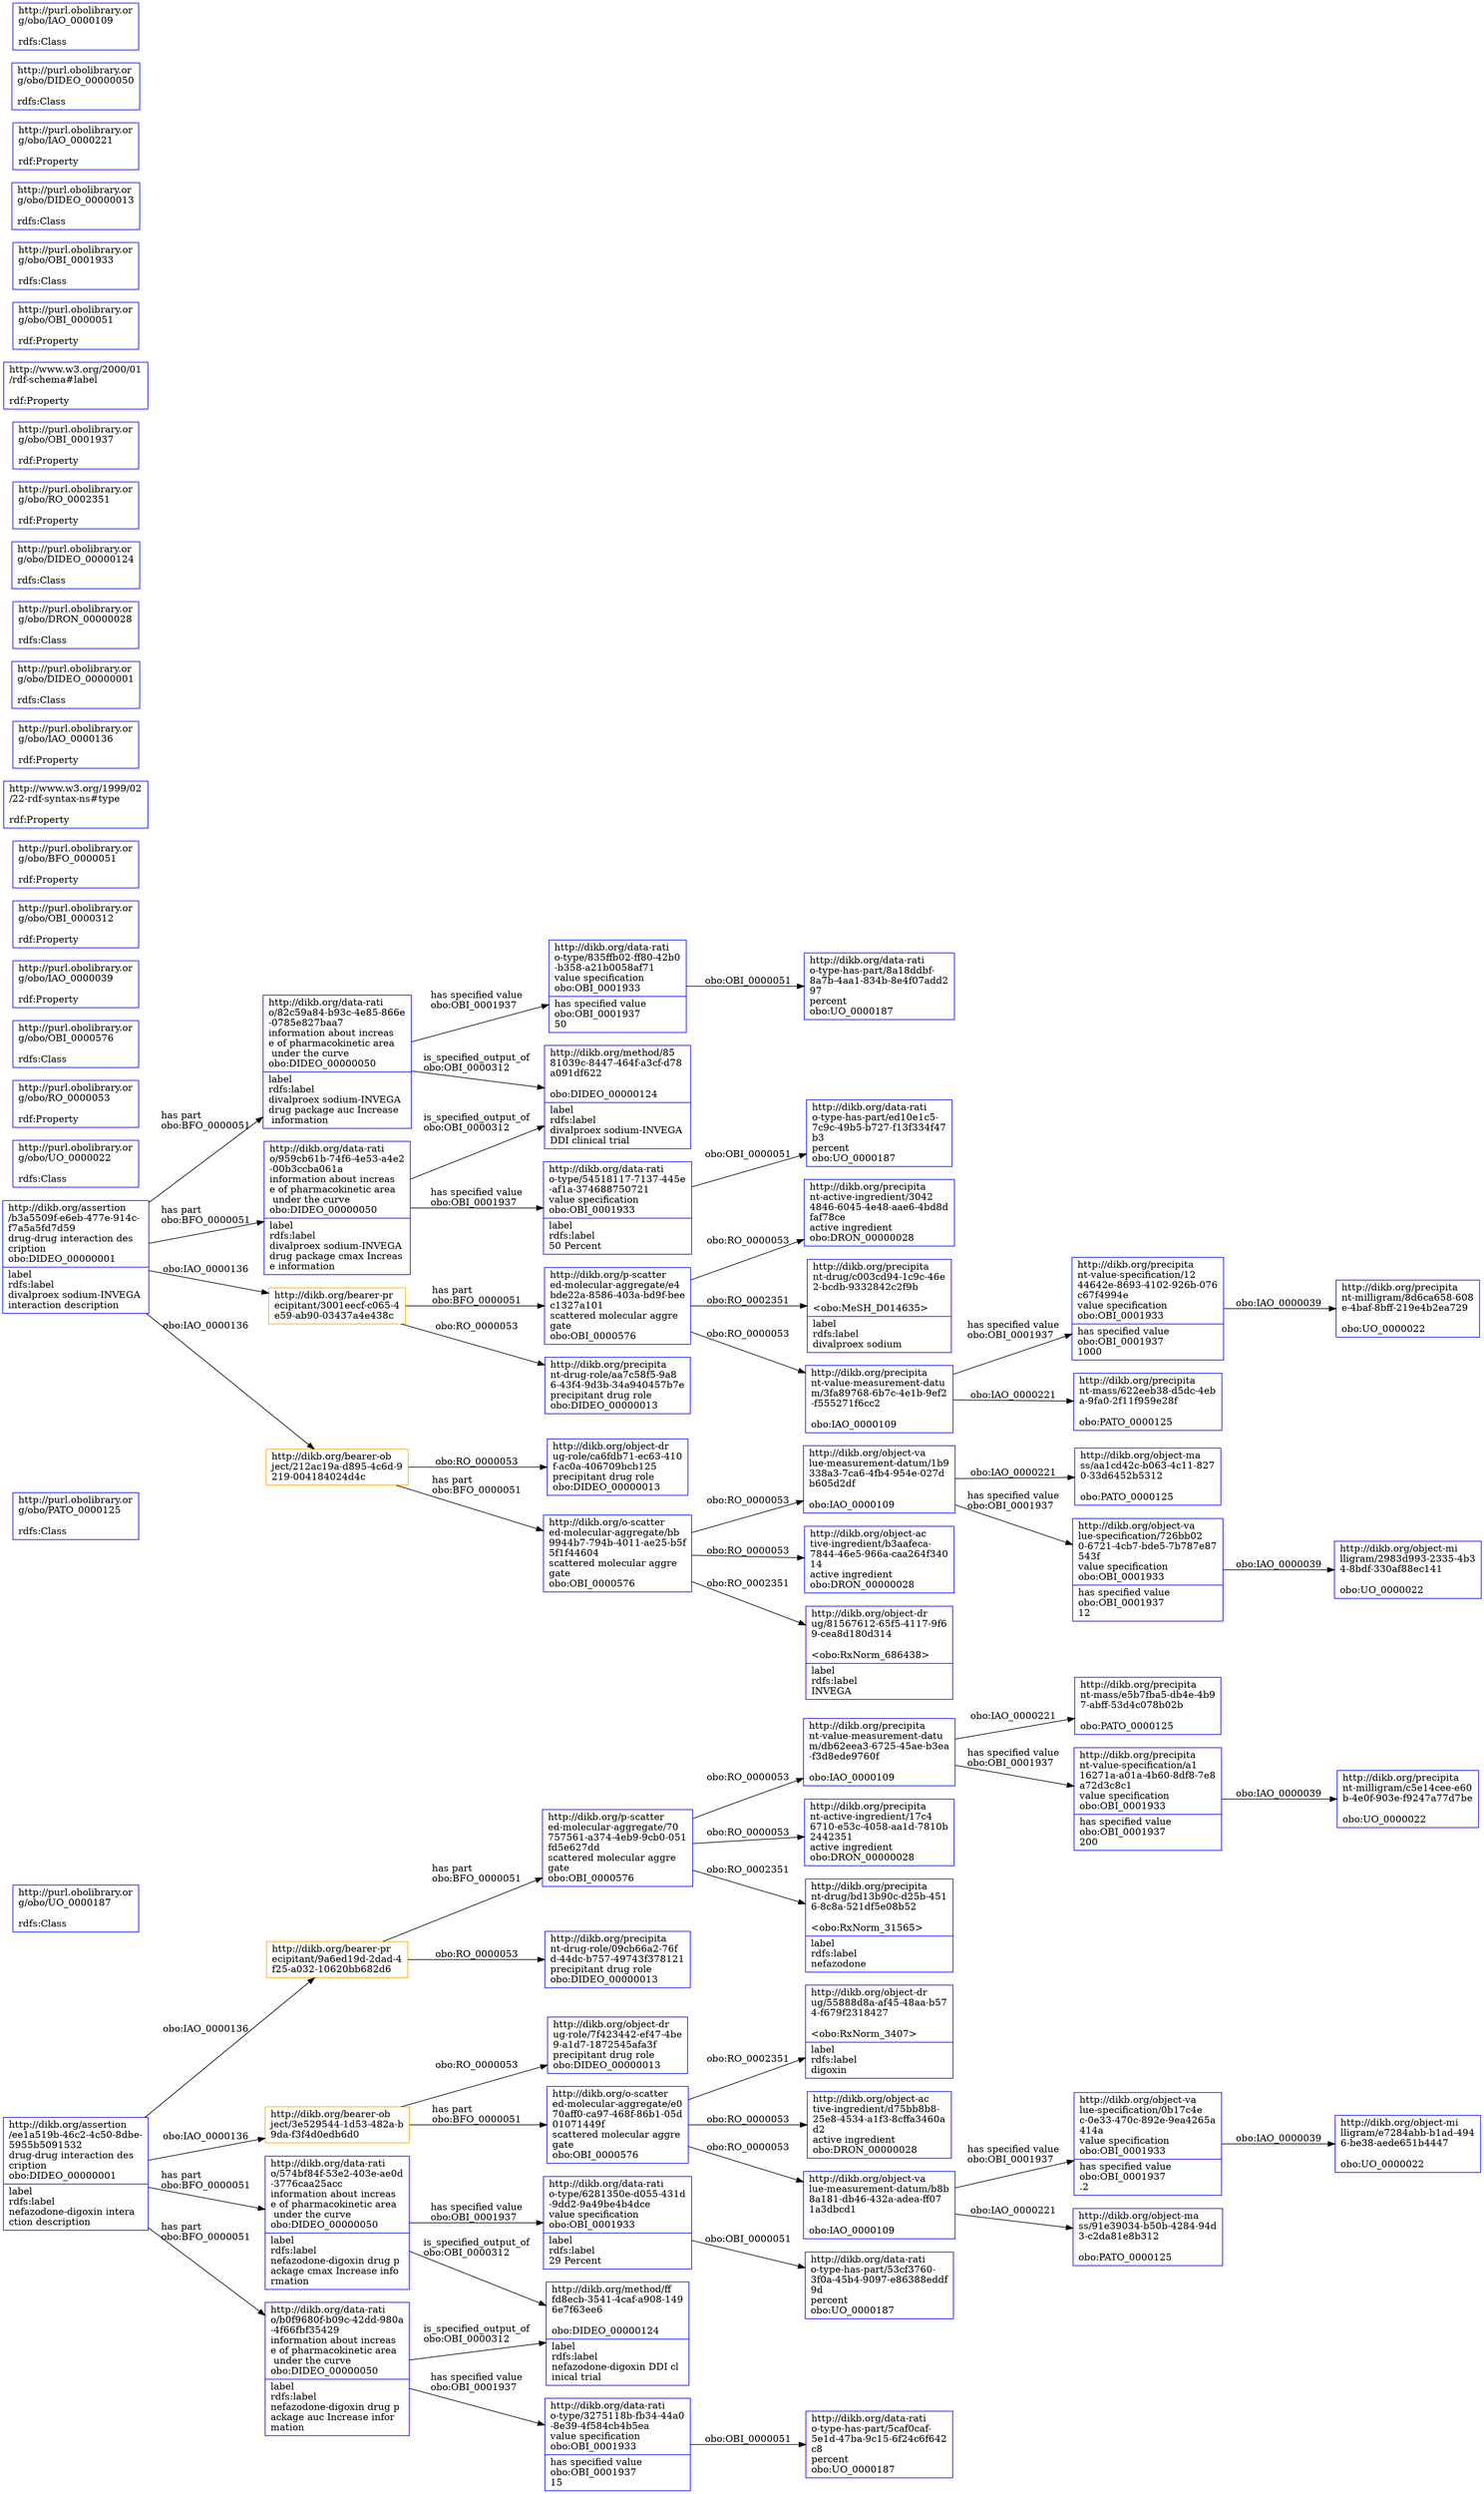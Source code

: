 digraph structs {
rankdir=LR;
g0 [shape=record,label="http://dikb.org/precipita\lnt-drug/bd13b90c-d25b-451\l6-8c8a-521df5e08b52\l\l\<obo:RxNorm_31565\>\l|label\lrdfs:label\lnefazodone\l",color=blue]
g1 [shape=record,label="http://purl.obolibrary.or\lg/obo/UO_0000187\l\lrdfs:Class\l",color=blue]
g2 [shape=record,label="http://purl.obolibrary.or\lg/obo/PATO_0000125\l\lrdfs:Class\l",color=blue]
g3 [shape=record,label="http://dikb.org/method/85\l81039c-8447-464f-a3cf-d78\la091df622\l\lobo:DIDEO_00000124\l|label\lrdfs:label\ldivalproex sodium-INVEGA \lDDI clinical trial\l",color=blue]
g4 [shape=record,label="http://purl.obolibrary.or\lg/obo/UO_0000022\l\lrdfs:Class\l",color=blue]
g5 [shape=record,label="http://dikb.org/precipita\lnt-value-measurement-datu\lm/3fa89768-6b7c-4e1b-9ef2\l-f555271f6cc2\l\lobo:IAO_0000109\l",color=blue]
g5 -> g73 [label="has specified value\lobo:OBI_0001937\l"]
g5 -> g9 [label="\lobo:IAO_0000221\l"]
g6 [shape=record,label="http://purl.obolibrary.or\lg/obo/RO_0000053\l\lrdf:Property\l",color=blue]
g7 [shape=record,label="http://purl.obolibrary.or\lg/obo/OBI_0000576\l\lrdfs:Class\l",color=blue]
g8 [shape=record,label="http://dikb.org/object-va\llue-specification/0b17c4e\lc-0e33-470c-892e-9ea4265a\l414a\lvalue specification\lobo:OBI_0001933\l|has specified value\lobo:OBI_0001937\l.2\l",color=blue]
g8 -> g31 [label="\lobo:IAO_0000039\l"]
g9 [shape=record,label="http://dikb.org/precipita\lnt-mass/622eeb38-d5dc-4eb\la-9fa0-2f11f959e28f\l\lobo:PATO_0000125\l",color=blue]
g10 [shape=record,label="http://purl.obolibrary.or\lg/obo/IAO_0000039\l\lrdf:Property\l",color=blue]
g11 [shape=record,label="http://dikb.org/precipita\lnt-mass/e5b7fba5-db4e-4b9\l7-abff-53d4c078b02b\l\lobo:PATO_0000125\l",color=blue]
g12 [shape=record,label="http://dikb.org/data-rati\lo/82c59a84-b93c-4e85-866e\l-0785e827baa7\linformation about increas\le of pharmacokinetic area\l under the curve\lobo:DIDEO_00000050\l|label\lrdfs:label\ldivalproex sodium-INVEGA \ldrug package auc Increase\l information\l",color=blue]
g12 -> g3 [label="is_specified_output_of\lobo:OBI_0000312\l"]
g12 -> g44 [label="has specified value\lobo:OBI_0001937\l"]
g13 [shape=record,label="http://purl.obolibrary.or\lg/obo/OBI_0000312\l\lrdf:Property\l",color=blue]
g14 [shape=record,label="http://purl.obolibrary.or\lg/obo/BFO_0000051\l\lrdf:Property\l",color=blue]
g15 [shape=record,label="http://dikb.org/object-dr\lug/81567612-65f5-4117-9f6\l9-cea8d180d314\l\l\<obo:RxNorm_686438\>\l|label\lrdfs:label\lINVEGA\l",color=blue]
g16 [shape=record,label="http://dikb.org/precipita\lnt-milligram/8d6ca658-608\le-4baf-8bff-219e4b2ea729\l\lobo:UO_0000022\l",color=blue]
g17 [shape=record,label="http://dikb.org/data-rati\lo-type/54518117-7137-445e\l-af1a-374688750721\lvalue specification\lobo:OBI_0001933\l|label\lrdfs:label\l50 Percent \l",color=blue]
g17 -> g61 [label="\lobo:OBI_0000051\l"]
g18 [shape=record,label="http://www.w3.org/1999/02\l/22-rdf-syntax-ns#type\l\lrdf:Property\l",color=blue]
g19 [shape=record,label="http://dikb.org/object-dr\lug-role/ca6fdb71-ec63-410\lf-ac0a-406709bcb125\lprecipitant drug role\lobo:DIDEO_00000013\l",color=blue]
g20 [shape=record,label="http://dikb.org/data-rati\lo-type-has-part/5caf0caf-\l5e1d-47ba-9c15-6f24c6f642\lc8\lpercent\lobo:UO_0000187\l",color=blue]
g21 [shape=record,label="http://dikb.org/data-rati\lo-type-has-part/53cf3760-\l3f0a-45b4-9097-e86388eddf\l9d\lpercent\lobo:UO_0000187\l",color=blue]
g22 [shape=record,label="http://purl.obolibrary.or\lg/obo/IAO_0000136\l\lrdf:Property\l",color=blue]
g23 [shape=record,label="http://dikb.org/object-dr\lug-role/7f423442-ef47-4be\l9-a1d7-1872545afa3f\lprecipitant drug role\lobo:DIDEO_00000013\l",color=blue]
g24 [shape=record,label="http://purl.obolibrary.or\lg/obo/DIDEO_00000001\l\lrdfs:Class\l",color=blue]
g25 [shape=record,label="http://dikb.org/precipita\lnt-value-specification/a1\l16271a-a01a-4b60-8df8-7e8\la72d3c8c1\lvalue specification\lobo:OBI_0001933\l|has specified value\lobo:OBI_0001937\l200\l",color=blue]
g25 -> g36 [label="\lobo:IAO_0000039\l"]
g26 [shape=record,label="http://purl.obolibrary.or\lg/obo/DRON_00000028\l\lrdfs:Class\l",color=blue]
g27 [shape=record,label="http://purl.obolibrary.or\lg/obo/DIDEO_00000124\l\lrdfs:Class\l",color=blue]
g28 [shape=record,label="http://dikb.org/object-va\llue-measurement-datum/1b9\l338a3-7ca6-4fb4-954e-027d\lb605d2df\l\lobo:IAO_0000109\l",color=blue]
g28 -> g49 [label="\lobo:IAO_0000221\l"]
g28 -> g72 [label="has specified value\lobo:OBI_0001937\l"]
g29 [shape=record,label="http://dikb.org/object-va\llue-measurement-datum/b8b\l8a181-db46-432a-adea-ff07\l1a3dbcd1\l\lobo:IAO_0000109\l",color=blue]
g29 -> g52 [label="\lobo:IAO_0000221\l"]
g29 -> g8 [label="has specified value\lobo:OBI_0001937\l"]
g30 [shape=record,label="http://purl.obolibrary.or\lg/obo/RO_0002351\l\lrdf:Property\l",color=blue]
g31 [shape=record,label="http://dikb.org/object-mi\llligram/e7284abb-b1ad-494\l6-be38-aede651b4447\l\lobo:UO_0000022\l",color=blue]
g32 [shape=record,label="http://dikb.org/method/ff\lfd8ecb-3541-4caf-a908-149\l6e7f63ee6\l\lobo:DIDEO_00000124\l|label\lrdfs:label\lnefazodone-digoxin DDI cl\linical trial\l",color=blue]
g33 [shape=record,label="http://dikb.org/o-scatter\led-molecular-aggregate/e0\l70aff0-ca97-468f-86b1-05d\l01071449f\lscattered molecular aggre\lgate\lobo:OBI_0000576\l",color=blue]
g33 -> g62 [label="\lobo:RO_0002351\l"]
g33 -> g29 [label="\lobo:RO_0000053\l"]
g33 -> g41 [label="\lobo:RO_0000053\l"]
g34 [shape=record,label="http://dikb.org/bearer-ob\lject/3e529544-1d53-482a-b\l9da-f3f4d0edb6d0\l",color=orange]
g34 -> g23 [label="\lobo:RO_0000053\l"]
g34 -> g33 [label="has part\lobo:BFO_0000051\l"]
g35 [shape=record,label="http://dikb.org/data-rati\lo/574bf84f-53e2-403e-ae0d\l-3776caa25acc\linformation about increas\le of pharmacokinetic area\l under the curve\lobo:DIDEO_00000050\l|label\lrdfs:label\lnefazodone-digoxin drug p\lackage cmax Increase info\lrmation\l",color=blue]
g35 -> g59 [label="has specified value\lobo:OBI_0001937\l"]
g35 -> g32 [label="is_specified_output_of\lobo:OBI_0000312\l"]
g36 [shape=record,label="http://dikb.org/precipita\lnt-milligram/c5e14cee-e60\lb-4e0f-903e-f9247a77d7be\l\lobo:UO_0000022\l",color=blue]
g37 [shape=record,label="http://dikb.org/bearer-pr\lecipitant/9a6ed19d-2dad-4\lf25-a032-10620bb682d6\l",color=orange]
g37 -> g43 [label="has part\lobo:BFO_0000051\l"]
g37 -> g66 [label="\lobo:RO_0000053\l"]
g38 [shape=record,label="http://dikb.org/data-rati\lo/b0f9680f-b09c-42dd-980a\l-4f66fbf35429\linformation about increas\le of pharmacokinetic area\l under the curve\lobo:DIDEO_00000050\l|label\lrdfs:label\lnefazodone-digoxin drug p\lackage auc Increase infor\lmation\l",color=blue]
g38 -> g32 [label="is_specified_output_of\lobo:OBI_0000312\l"]
g38 -> g63 [label="has specified value\lobo:OBI_0001937\l"]
g39 [shape=record,label="http://dikb.org/data-rati\lo/959cb61b-74f6-4e53-a4e2\l-00b3ccba061a\linformation about increas\le of pharmacokinetic area\l under the curve\lobo:DIDEO_00000050\l|label\lrdfs:label\ldivalproex sodium-INVEGA \ldrug package cmax Increas\le information\l",color=blue]
g39 -> g3 [label="is_specified_output_of\lobo:OBI_0000312\l"]
g39 -> g17 [label="has specified value\lobo:OBI_0001937\l"]
g40 [shape=record,label="http://purl.obolibrary.or\lg/obo/OBI_0001937\l\lrdf:Property\l",color=blue]
g41 [shape=record,label="http://dikb.org/object-ac\ltive-ingredient/d75bb8b8-\l25e8-4534-a1f3-8cffa3460a\ld2\lactive ingredient\lobo:DRON_00000028\l",color=blue]
g42 [shape=record,label="http://dikb.org/precipita\lnt-active-ingredient/3042\l4846-6045-4e48-aae6-4bd8d\lfaf78ce\lactive ingredient\lobo:DRON_00000028\l",color=blue]
g43 [shape=record,label="http://dikb.org/p-scatter\led-molecular-aggregate/70\l757561-a374-4eb9-9cb0-051\lfd5e627dd\lscattered molecular aggre\lgate\lobo:OBI_0000576\l",color=blue]
g43 -> g64 [label="\lobo:RO_0000053\l"]
g43 -> g0 [label="\lobo:RO_0002351\l"]
g43 -> g55 [label="\lobo:RO_0000053\l"]
g44 [shape=record,label="http://dikb.org/data-rati\lo-type/835ffb02-ff80-42b0\l-b358-a21b0058af71\lvalue specification\lobo:OBI_0001933\l|has specified value\lobo:OBI_0001937\l50\l",color=blue]
g44 -> g69 [label="\lobo:OBI_0000051\l"]
g45 [shape=record,label="http://dikb.org/p-scatter\led-molecular-aggregate/e4\lbde22a-8586-403a-bd9f-bee\lc1327a101\lscattered molecular aggre\lgate\lobo:OBI_0000576\l",color=blue]
g45 -> g5 [label="\lobo:RO_0000053\l"]
g45 -> g48 [label="\lobo:RO_0002351\l"]
g45 -> g42 [label="\lobo:RO_0000053\l"]
g46 [shape=record,label="http://dikb.org/precipita\lnt-drug-role/aa7c58f5-9a8\l6-43f4-9d3b-34a940457b7e\lprecipitant drug role\lobo:DIDEO_00000013\l",color=blue]
g47 [shape=record,label="http://dikb.org/assertion\l/b3a5509f-e6eb-477e-914c-\lf7a5a5fd7d59\ldrug-drug interaction des\lcription\lobo:DIDEO_00000001\l|label\lrdfs:label\ldivalproex sodium-INVEGA \linteraction description\l",color=blue]
g47 -> g12 [label="has part\lobo:BFO_0000051\l"]
g47 -> g50 [label="\lobo:IAO_0000136\l"]
g47 -> g39 [label="has part\lobo:BFO_0000051\l"]
g47 -> g58 [label="\lobo:IAO_0000136\l"]
g48 [shape=record,label="http://dikb.org/precipita\lnt-drug/c003cd94-1c9c-46e\l2-bcdb-9332842c2f9b\l\l\<obo:MeSH_D014635\>\l|label\lrdfs:label\ldivalproex sodium\l",color=blue]
g49 [shape=record,label="http://dikb.org/object-ma\lss/aa1cd42c-b063-4c11-827\l0-33d6452b5312\l\lobo:PATO_0000125\l",color=blue]
g50 [shape=record,label="http://dikb.org/bearer-pr\lecipitant/3001eecf-c065-4\le59-ab90-03437a4e438c\l",color=orange]
g50 -> g46 [label="\lobo:RO_0000053\l"]
g50 -> g45 [label="has part\lobo:BFO_0000051\l"]
g51 [shape=record,label="http://www.w3.org/2000/01\l/rdf-schema#label\l\lrdf:Property\l",color=blue]
g52 [shape=record,label="http://dikb.org/object-ma\lss/91e39034-b50b-4284-94d\l3-c2da81e8b312\l\lobo:PATO_0000125\l",color=blue]
g53 [shape=record,label="http://dikb.org/assertion\l/ee1a519b-46c2-4c50-8dbe-\l5955b5091532\ldrug-drug interaction des\lcription\lobo:DIDEO_00000001\l|label\lrdfs:label\lnefazodone-digoxin intera\lction description\l",color=blue]
g53 -> g34 [label="\lobo:IAO_0000136\l"]
g53 -> g38 [label="has part\lobo:BFO_0000051\l"]
g53 -> g37 [label="\lobo:IAO_0000136\l"]
g53 -> g35 [label="has part\lobo:BFO_0000051\l"]
g54 [shape=record,label="http://dikb.org/object-ac\ltive-ingredient/b3aafeca-\l7844-46e5-966a-caa264f340\l14\lactive ingredient\lobo:DRON_00000028\l",color=blue]
g55 [shape=record,label="http://dikb.org/precipita\lnt-active-ingredient/17c4\l6710-e53c-4058-aa1d-7810b\l2442351\lactive ingredient\lobo:DRON_00000028\l",color=blue]
g56 [shape=record,label="http://purl.obolibrary.or\lg/obo/OBI_0000051\l\lrdf:Property\l",color=blue]
g57 [shape=record,label="http://purl.obolibrary.or\lg/obo/OBI_0001933\l\lrdfs:Class\l",color=blue]
g58 [shape=record,label="http://dikb.org/bearer-ob\lject/212ac19a-d895-4c6d-9\l219-004184024d4c\l",color=orange]
g58 -> g70 [label="has part\lobo:BFO_0000051\l"]
g58 -> g19 [label="\lobo:RO_0000053\l"]
g59 [shape=record,label="http://dikb.org/data-rati\lo-type/6281350e-d055-431d\l-9dd2-9a49be4b4dce\lvalue specification\lobo:OBI_0001933\l|label\lrdfs:label\l29 Percent \l",color=blue]
g59 -> g21 [label="\lobo:OBI_0000051\l"]
g60 [shape=record,label="http://dikb.org/object-mi\llligram/2983d993-2335-4b3\l4-8bdf-330af88ec141\l\lobo:UO_0000022\l",color=blue]
g61 [shape=record,label="http://dikb.org/data-rati\lo-type-has-part/ed10e1c5-\l7c9c-49b5-b727-f13f334f47\lb3\lpercent\lobo:UO_0000187\l",color=blue]
g62 [shape=record,label="http://dikb.org/object-dr\lug/55888d8a-af45-48aa-b57\l4-f679f2318427\l\l\<obo:RxNorm_3407\>\l|label\lrdfs:label\ldigoxin\l",color=blue]
g63 [shape=record,label="http://dikb.org/data-rati\lo-type/3275118b-fb34-44a0\l-8e39-4f584cb4b5ea\lvalue specification\lobo:OBI_0001933\l|has specified value\lobo:OBI_0001937\l15\l",color=blue]
g63 -> g20 [label="\lobo:OBI_0000051\l"]
g64 [shape=record,label="http://dikb.org/precipita\lnt-value-measurement-datu\lm/db62eea3-6725-45ae-b3ea\l-f3d8ede9760f\l\lobo:IAO_0000109\l",color=blue]
g64 -> g25 [label="has specified value\lobo:OBI_0001937\l"]
g64 -> g11 [label="\lobo:IAO_0000221\l"]
g65 [shape=record,label="http://purl.obolibrary.or\lg/obo/DIDEO_00000013\l\lrdfs:Class\l",color=blue]
g66 [shape=record,label="http://dikb.org/precipita\lnt-drug-role/09cb66a2-76f\ld-44dc-b757-49743f378121\lprecipitant drug role\lobo:DIDEO_00000013\l",color=blue]
g67 [shape=record,label="http://purl.obolibrary.or\lg/obo/IAO_0000221\l\lrdf:Property\l",color=blue]
g68 [shape=record,label="http://purl.obolibrary.or\lg/obo/DIDEO_00000050\l\lrdfs:Class\l",color=blue]
g69 [shape=record,label="http://dikb.org/data-rati\lo-type-has-part/8a18ddbf-\l8a7b-4aa1-834b-8e4f07add2\l97\lpercent\lobo:UO_0000187\l",color=blue]
g70 [shape=record,label="http://dikb.org/o-scatter\led-molecular-aggregate/bb\l9944b7-794b-4011-ae25-b5f\l5f1f44604\lscattered molecular aggre\lgate\lobo:OBI_0000576\l",color=blue]
g70 -> g28 [label="\lobo:RO_0000053\l"]
g70 -> g15 [label="\lobo:RO_0002351\l"]
g70 -> g54 [label="\lobo:RO_0000053\l"]
g71 [shape=record,label="http://purl.obolibrary.or\lg/obo/IAO_0000109\l\lrdfs:Class\l",color=blue]
g72 [shape=record,label="http://dikb.org/object-va\llue-specification/726bb02\l0-6721-4cb7-bde5-7b787e87\l543f\lvalue specification\lobo:OBI_0001933\l|has specified value\lobo:OBI_0001937\l12\l",color=blue]
g72 -> g60 [label="\lobo:IAO_0000039\l"]
g73 [shape=record,label="http://dikb.org/precipita\lnt-value-specification/12\l44642e-8693-4102-926b-076\lc67f4994e\lvalue specification\lobo:OBI_0001933\l|has specified value\lobo:OBI_0001937\l1000\l",color=blue]
g73 -> g16 [label="\lobo:IAO_0000039\l"]
}